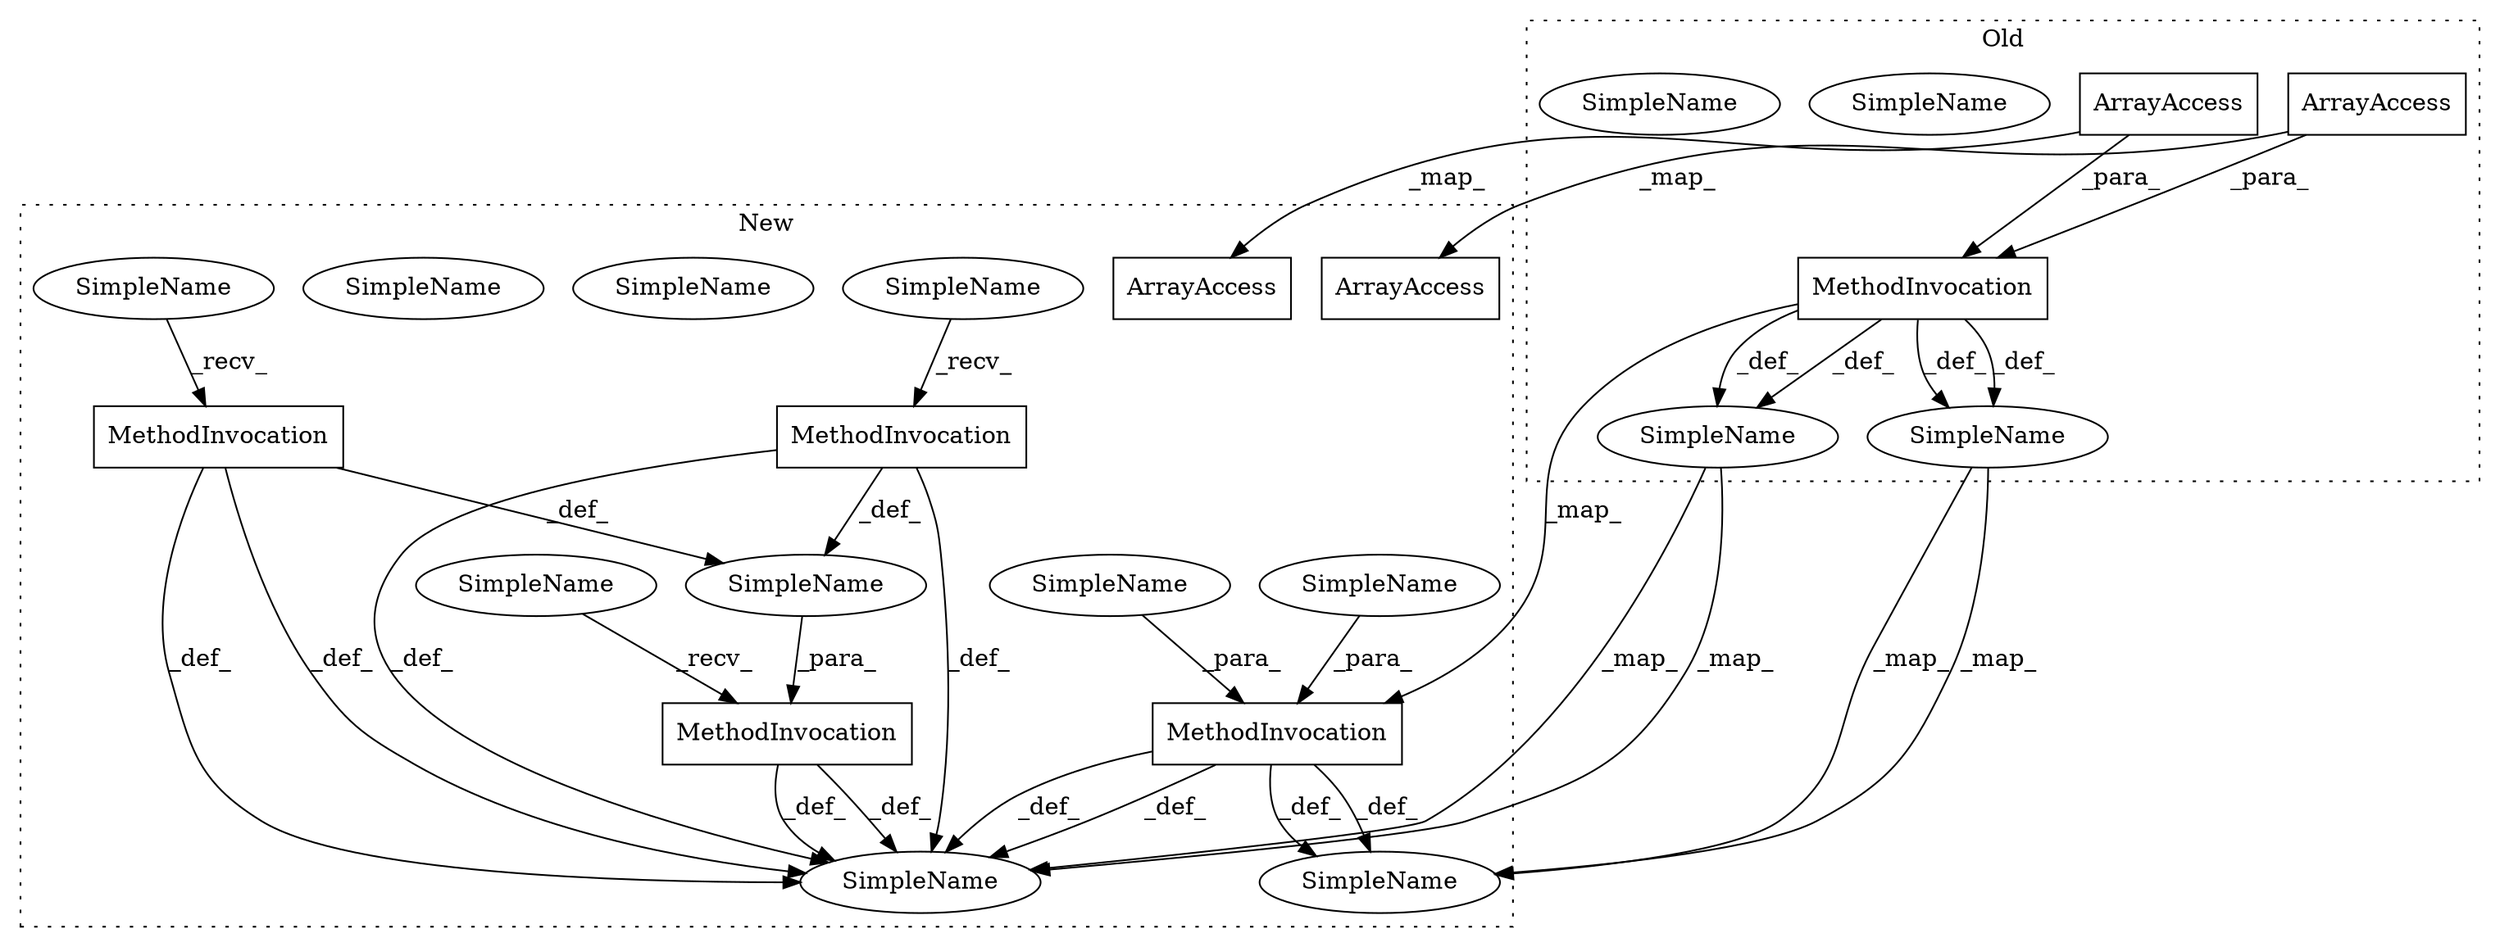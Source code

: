 digraph G {
subgraph cluster0 {
1 [label="ArrayAccess" a="2" s="8639,8656" l="16,1" shape="box"];
4 [label="ArrayAccess" a="2" s="8620,8637" l="16,1" shape="box"];
6 [label="MethodInvocation" a="32" s="8612,8657" l="8,1" shape="box"];
13 [label="SimpleName" a="42" s="8732" l="2" shape="ellipse"];
15 [label="SimpleName" a="42" s="8598" l="6" shape="ellipse"];
18 [label="SimpleName" a="42" s="8598" l="6" shape="ellipse"];
19 [label="SimpleName" a="42" s="8732" l="2" shape="ellipse"];
label = "Old";
style="dotted";
}
subgraph cluster1 {
2 [label="ArrayAccess" a="2" s="9152,9169" l="16,1" shape="box"];
3 [label="ArrayAccess" a="2" s="9122,9139" l="16,1" shape="box"];
5 [label="MethodInvocation" a="32" s="8998,9075" l="4,1" shape="box"];
7 [label="MethodInvocation" a="32" s="9051,9073" l="4,1" shape="box"];
8 [label="MethodInvocation" a="32" s="9106,9171" l="6,1" shape="box"];
9 [label="MethodInvocation" a="32" s="9021,9043" l="4,1" shape="box"];
10 [label="SimpleName" a="42" s="9015" l="5" shape="ellipse"];
11 [label="SimpleName" a="42" s="9082" l="6" shape="ellipse"];
12 [label="SimpleName" a="42" s="" l="" shape="ellipse"];
14 [label="SimpleName" a="42" s="8992" l="5" shape="ellipse"];
16 [label="SimpleName" a="42" s="9247" l="2" shape="ellipse"];
17 [label="SimpleName" a="42" s="" l="" shape="ellipse"];
20 [label="SimpleName" a="42" s="9045" l="5" shape="ellipse"];
21 [label="SimpleName" a="42" s="" l="" shape="ellipse"];
22 [label="SimpleName" a="42" s="9082" l="6" shape="ellipse"];
23 [label="SimpleName" a="42" s="9247" l="2" shape="ellipse"];
label = "New";
style="dotted";
}
1 -> 6 [label="_para_"];
1 -> 2 [label="_map_"];
4 -> 6 [label="_para_"];
4 -> 3 [label="_map_"];
5 -> 23 [label="_def_"];
5 -> 23 [label="_def_"];
6 -> 19 [label="_def_"];
6 -> 18 [label="_def_"];
6 -> 18 [label="_def_"];
6 -> 19 [label="_def_"];
6 -> 8 [label="_map_"];
7 -> 23 [label="_def_"];
7 -> 23 [label="_def_"];
7 -> 21 [label="_def_"];
8 -> 22 [label="_def_"];
8 -> 23 [label="_def_"];
8 -> 22 [label="_def_"];
8 -> 23 [label="_def_"];
9 -> 23 [label="_def_"];
9 -> 23 [label="_def_"];
9 -> 21 [label="_def_"];
10 -> 9 [label="_recv_"];
12 -> 8 [label="_para_"];
14 -> 5 [label="_recv_"];
17 -> 8 [label="_para_"];
18 -> 22 [label="_map_"];
18 -> 22 [label="_map_"];
19 -> 23 [label="_map_"];
19 -> 23 [label="_map_"];
20 -> 7 [label="_recv_"];
21 -> 5 [label="_para_"];
}